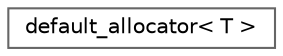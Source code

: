 digraph "类继承关系图"
{
 // LATEX_PDF_SIZE
  bgcolor="transparent";
  edge [fontname=Helvetica,fontsize=10,labelfontname=Helvetica,labelfontsize=10];
  node [fontname=Helvetica,fontsize=10,shape=box,height=0.2,width=0.4];
  rankdir="LR";
  Node0 [id="Node000000",label="default_allocator\< T \>",height=0.2,width=0.4,color="grey40", fillcolor="white", style="filled",URL="$classdefault__allocator.html",tooltip=" "];
}
